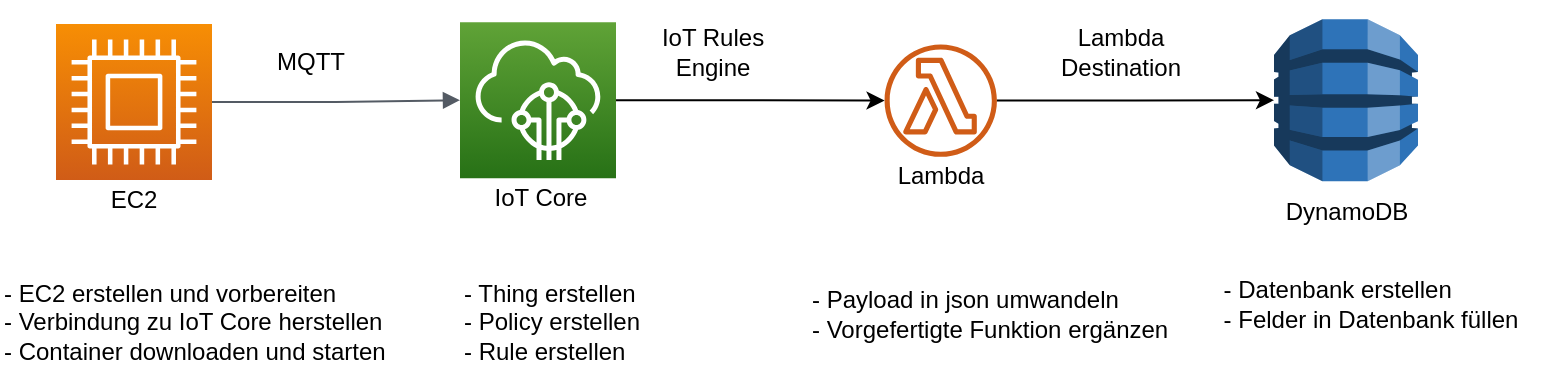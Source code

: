 <mxfile version="14.7.0" type="device"><diagram id="c7vmIrqh-iZmFUjCSniF" name="Page-1"><mxGraphModel dx="1422" dy="791" grid="1" gridSize="10" guides="1" tooltips="1" connect="1" arrows="1" fold="1" page="1" pageScale="1" pageWidth="827" pageHeight="1169" math="0" shadow="0"><root><mxCell id="0"/><mxCell id="1" parent="0"/><mxCell id="1V7YKFIiwjGBXON4dTnP-4" value="" style="edgeStyle=orthogonalEdgeStyle;html=1;endArrow=block;elbow=vertical;startArrow=none;endFill=1;strokeColor=#545B64;rounded=0;exitX=1;exitY=0.5;exitDx=0;exitDy=0;exitPerimeter=0;" parent="1" source="1V7YKFIiwjGBXON4dTnP-6" target="1V7YKFIiwjGBXON4dTnP-3" edge="1"><mxGeometry width="100" relative="1" as="geometry"><mxPoint x="93" y="339" as="sourcePoint"/><mxPoint x="183" y="360" as="targetPoint"/></mxGeometry></mxCell><UserObject label="&lt;div&gt;IoT Rules &lt;br&gt;&lt;/div&gt;&lt;div&gt;Engine&lt;/div&gt;" link="https://docs.aws.amazon.com/iot/latest/developerguide/iot-rules-tutorial.html" id="LsCPsE4KsAPTGshUv829-16"><mxCell style="text;html=1;align=center;verticalAlign=middle;resizable=0;points=[];autosize=1;strokeColor=none;" parent="1" vertex="1"><mxGeometry x="331" y="299.13" width="70" height="30" as="geometry"/></mxCell></UserObject><mxCell id="pG77sFZQBysa_G_yLe_r-1" value="" style="group" parent="1" vertex="1" connectable="0"><mxGeometry x="38" y="300" width="78" height="98" as="geometry"/></mxCell><mxCell id="1V7YKFIiwjGBXON4dTnP-5" value="EC2" style="text;html=1;strokeColor=none;fillColor=none;align=center;verticalAlign=middle;whiteSpace=wrap;rounded=0;" parent="pG77sFZQBysa_G_yLe_r-1" vertex="1"><mxGeometry x="19" y="78" width="40" height="20" as="geometry"/></mxCell><mxCell id="1V7YKFIiwjGBXON4dTnP-6" value="" style="points=[[0,0,0],[0.25,0,0],[0.5,0,0],[0.75,0,0],[1,0,0],[0,1,0],[0.25,1,0],[0.5,1,0],[0.75,1,0],[1,1,0],[0,0.25,0],[0,0.5,0],[0,0.75,0],[1,0.25,0],[1,0.5,0],[1,0.75,0]];outlineConnect=0;fontColor=#232F3E;gradientColor=#F78E04;gradientDirection=north;fillColor=#D05C17;strokeColor=#ffffff;dashed=0;verticalLabelPosition=bottom;verticalAlign=top;align=center;html=1;fontSize=12;fontStyle=0;aspect=fixed;shape=mxgraph.aws4.resourceIcon;resIcon=mxgraph.aws4.compute;" parent="pG77sFZQBysa_G_yLe_r-1" vertex="1"><mxGeometry width="78" height="78" as="geometry"/></mxCell><mxCell id="pG77sFZQBysa_G_yLe_r-2" value="" style="group" parent="1" vertex="1" connectable="0"><mxGeometry x="240" y="299.13" width="80" height="98" as="geometry"/></mxCell><mxCell id="1V7YKFIiwjGBXON4dTnP-3" value="" style="points=[[0,0,0],[0.25,0,0],[0.5,0,0],[0.75,0,0],[1,0,0],[0,1,0],[0.25,1,0],[0.5,1,0],[0.75,1,0],[1,1,0],[0,0.25,0],[0,0.5,0],[0,0.75,0],[1,0.25,0],[1,0.5,0],[1,0.75,0]];outlineConnect=0;fontColor=#232F3E;gradientColor=#60A337;gradientDirection=north;fillColor=#277116;strokeColor=#ffffff;dashed=0;verticalLabelPosition=bottom;verticalAlign=top;align=center;html=1;fontSize=12;fontStyle=0;aspect=fixed;shape=mxgraph.aws4.resourceIcon;resIcon=mxgraph.aws4.iot_core;" parent="pG77sFZQBysa_G_yLe_r-2" vertex="1"><mxGeometry width="78" height="78" as="geometry"/></mxCell><mxCell id="LsCPsE4KsAPTGshUv829-5" value="IoT Core" style="text;html=1;align=center;verticalAlign=middle;resizable=0;points=[];autosize=1;strokeColor=none;" parent="pG77sFZQBysa_G_yLe_r-2" vertex="1"><mxGeometry x="10" y="78" width="60" height="20" as="geometry"/></mxCell><mxCell id="pG77sFZQBysa_G_yLe_r-12" value="" style="group" parent="1" vertex="1" connectable="0"><mxGeometry x="646" y="303.37" width="80" height="101" as="geometry"/></mxCell><mxCell id="pG77sFZQBysa_G_yLe_r-13" value="" style="group" parent="pG77sFZQBysa_G_yLe_r-12" vertex="1" connectable="0"><mxGeometry x="-3" width="80" height="101" as="geometry"/></mxCell><mxCell id="pG77sFZQBysa_G_yLe_r-11" value="&lt;div&gt;DynamoDB&lt;/div&gt;" style="text;html=1;align=center;verticalAlign=middle;resizable=0;points=[];autosize=1;strokeColor=none;" parent="pG77sFZQBysa_G_yLe_r-13" vertex="1"><mxGeometry y="81" width="80" height="20" as="geometry"/></mxCell><mxCell id="LsCPsE4KsAPTGshUv829-15" value="" style="outlineConnect=0;dashed=0;verticalLabelPosition=bottom;verticalAlign=top;align=center;html=1;shape=mxgraph.aws3.dynamo_db;fillColor=#2E73B8;gradientColor=none;shadow=0;" parent="pG77sFZQBysa_G_yLe_r-13" vertex="1"><mxGeometry x="4" y="-5.74" width="72" height="81" as="geometry"/></mxCell><mxCell id="umElyPE7NqETPqEDCRQc-2" value="MQTT" style="text;html=1;align=center;verticalAlign=middle;resizable=0;points=[];autosize=1;strokeColor=none;" parent="1" vertex="1"><mxGeometry x="140" y="309.25" width="50" height="20" as="geometry"/></mxCell><mxCell id="umElyPE7NqETPqEDCRQc-3" value="" style="group" parent="1" vertex="1" connectable="0"><mxGeometry x="440" y="288.88" width="86" height="100" as="geometry"/></mxCell><mxCell id="umElyPE7NqETPqEDCRQc-4" value="" style="outlineConnect=0;fontColor=#232F3E;gradientColor=none;fillColor=#D05C17;strokeColor=none;dashed=0;verticalLabelPosition=bottom;verticalAlign=top;align=center;html=1;fontSize=12;fontStyle=0;aspect=fixed;pointerEvents=1;shape=mxgraph.aws4.lambda_function;" parent="umElyPE7NqETPqEDCRQc-3" vertex="1"><mxGeometry x="12.286" y="21.348" width="56.18" height="56.18" as="geometry"/></mxCell><mxCell id="umElyPE7NqETPqEDCRQc-5" value="Lambda" style="text;html=1;align=center;verticalAlign=middle;resizable=0;points=[];autosize=1;strokeColor=none;" parent="umElyPE7NqETPqEDCRQc-3" vertex="1"><mxGeometry x="10.373" y="77.528" width="60" height="20" as="geometry"/></mxCell><mxCell id="Jh9--p5E90AC8XnaFWLC-1" value="" style="edgeStyle=orthogonalEdgeStyle;rounded=0;orthogonalLoop=1;jettySize=auto;html=1;" edge="1" parent="1" source="1V7YKFIiwjGBXON4dTnP-3" target="umElyPE7NqETPqEDCRQc-4"><mxGeometry relative="1" as="geometry"/></mxCell><mxCell id="Jh9--p5E90AC8XnaFWLC-2" value="" style="edgeStyle=orthogonalEdgeStyle;rounded=0;orthogonalLoop=1;jettySize=auto;html=1;" edge="1" parent="1" source="umElyPE7NqETPqEDCRQc-4" target="LsCPsE4KsAPTGshUv829-15"><mxGeometry relative="1" as="geometry"/></mxCell><UserObject label="Lambda&lt;br&gt;Destination" id="Jh9--p5E90AC8XnaFWLC-3"><mxCell style="text;html=1;align=center;verticalAlign=middle;resizable=0;points=[];autosize=1;strokeColor=none;" vertex="1" parent="1"><mxGeometry x="530" y="299.13" width="80" height="30" as="geometry"/></mxCell></UserObject><mxCell id="Jh9--p5E90AC8XnaFWLC-4" value="&lt;div&gt;- EC2 erstellen und vorbereiten&lt;/div&gt;&lt;div&gt;- Verbindung zu IoT Core herstellen&lt;br&gt;&lt;/div&gt;&lt;div&gt;- Container downloaden und starten&lt;br&gt;&lt;/div&gt;" style="text;html=1;align=left;verticalAlign=middle;resizable=0;points=[];autosize=1;strokeColor=none;" vertex="1" parent="1"><mxGeometry x="10" y="424.37" width="210" height="50" as="geometry"/></mxCell><mxCell id="Jh9--p5E90AC8XnaFWLC-5" value="&lt;div&gt;- Thing erstellen&lt;/div&gt;&lt;div&gt;- Policy erstellen&lt;/div&gt;&lt;div&gt;- Rule erstellen&lt;br&gt;&lt;/div&gt;" style="text;html=1;align=left;verticalAlign=middle;resizable=0;points=[];autosize=1;strokeColor=none;" vertex="1" parent="1"><mxGeometry x="240" y="424.37" width="110" height="50" as="geometry"/></mxCell><mxCell id="Jh9--p5E90AC8XnaFWLC-6" value="&lt;div&gt;- Payload in json umwandeln&lt;/div&gt;&lt;div&gt;- Vorgefertigte Funktion ergänzen&lt;br&gt;&lt;/div&gt;" style="text;html=1;align=left;verticalAlign=middle;resizable=0;points=[];autosize=1;strokeColor=none;" vertex="1" parent="1"><mxGeometry x="414" y="430" width="190" height="30" as="geometry"/></mxCell><mxCell id="Jh9--p5E90AC8XnaFWLC-7" value="&lt;div align=&quot;left&quot;&gt;- Datenbank erstellen&lt;br&gt;&lt;/div&gt;&lt;div&gt;- Felder in Datenbank füllen&lt;/div&gt;" style="text;html=1;align=center;verticalAlign=middle;resizable=0;points=[];autosize=1;strokeColor=none;" vertex="1" parent="1"><mxGeometry x="610" y="425" width="170" height="30" as="geometry"/></mxCell></root></mxGraphModel></diagram></mxfile>